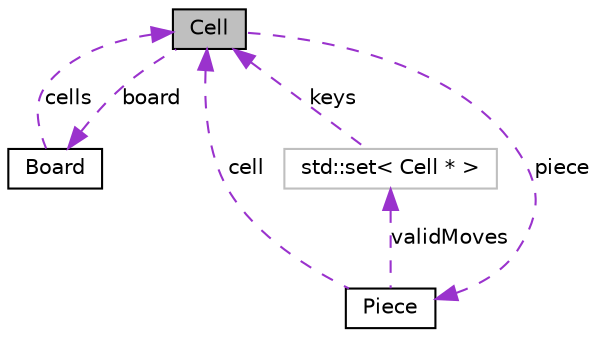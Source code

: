 digraph G
{
  bgcolor="transparent";
  edge [fontname="Helvetica",fontsize="10",labelfontname="Helvetica",labelfontsize="10"];
  node [fontname="Helvetica",fontsize="10",shape=record];
  Node1 [label="Cell",height=0.2,width=0.4,color="black", fillcolor="grey75", style="filled" fontcolor="black"];
  Node2 -> Node1 [dir=back,color="darkorchid3",fontsize="10",style="dashed",label="board",fontname="Helvetica"];
  Node2 [label="Board",height=0.2,width=0.4,color="black",URL="$de/d23/classBoard.html",tooltip="An interface for the Board class."];
  Node1 -> Node2 [dir=back,color="darkorchid3",fontsize="10",style="dashed",label="cells",fontname="Helvetica"];
  Node3 -> Node1 [dir=back,color="darkorchid3",fontsize="10",style="dashed",label="piece",fontname="Helvetica"];
  Node3 [label="Piece",height=0.2,width=0.4,color="black",URL="$d5/df0/classPiece.html",tooltip="Virtual base class for all Piece objects."];
  Node1 -> Node3 [dir=back,color="darkorchid3",fontsize="10",style="dashed",label="cell",fontname="Helvetica"];
  Node4 -> Node3 [dir=back,color="darkorchid3",fontsize="10",style="dashed",label="validMoves",fontname="Helvetica"];
  Node4 [label="std::set\< Cell * \>",height=0.2,width=0.4,color="grey75"];
  Node1 -> Node4 [dir=back,color="darkorchid3",fontsize="10",style="dashed",label="keys",fontname="Helvetica"];
}
